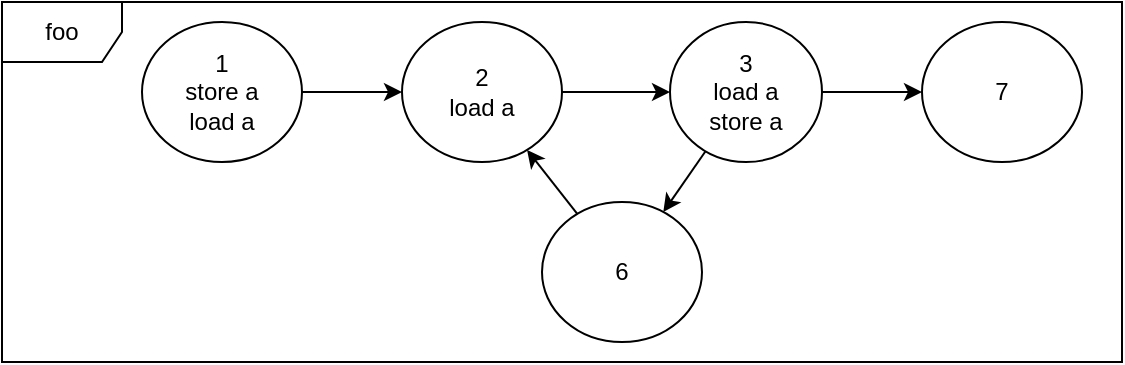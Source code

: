 <mxfile version="17.5.0" type="github">
  <diagram id="7HQYNC31aHsgBr6-6DPW" name="Page-1">
    <mxGraphModel dx="1422" dy="762" grid="1" gridSize="10" guides="1" tooltips="1" connect="1" arrows="1" fold="1" page="1" pageScale="1" pageWidth="827" pageHeight="1169" math="0" shadow="0">
      <root>
        <mxCell id="0" />
        <mxCell id="1" parent="0" />
        <mxCell id="v6Sz__jcGQsvWJIk5j0P-1" value="foo" style="shape=umlFrame;whiteSpace=wrap;html=1;" vertex="1" parent="1">
          <mxGeometry x="80" y="50" width="560" height="180" as="geometry" />
        </mxCell>
        <mxCell id="v6Sz__jcGQsvWJIk5j0P-2" value="1&lt;br&gt;store a&lt;br&gt;load a" style="ellipse;whiteSpace=wrap;html=1;" vertex="1" parent="1">
          <mxGeometry x="150" y="60" width="80" height="70" as="geometry" />
        </mxCell>
        <mxCell id="v6Sz__jcGQsvWJIk5j0P-3" value="6" style="ellipse;whiteSpace=wrap;html=1;" vertex="1" parent="1">
          <mxGeometry x="350" y="150" width="80" height="70" as="geometry" />
        </mxCell>
        <mxCell id="v6Sz__jcGQsvWJIk5j0P-4" value="2&lt;br&gt;load a" style="ellipse;whiteSpace=wrap;html=1;" vertex="1" parent="1">
          <mxGeometry x="280" y="60" width="80" height="70" as="geometry" />
        </mxCell>
        <mxCell id="v6Sz__jcGQsvWJIk5j0P-7" value="7" style="ellipse;whiteSpace=wrap;html=1;" vertex="1" parent="1">
          <mxGeometry x="540" y="60" width="80" height="70" as="geometry" />
        </mxCell>
        <mxCell id="v6Sz__jcGQsvWJIk5j0P-8" value="3&lt;br&gt;load a&lt;br&gt;store a" style="ellipse;whiteSpace=wrap;html=1;" vertex="1" parent="1">
          <mxGeometry x="414" y="60" width="76" height="70" as="geometry" />
        </mxCell>
        <mxCell id="v6Sz__jcGQsvWJIk5j0P-9" value="" style="endArrow=classic;html=1;rounded=0;" edge="1" parent="1" source="v6Sz__jcGQsvWJIk5j0P-2" target="v6Sz__jcGQsvWJIk5j0P-4">
          <mxGeometry width="50" height="50" relative="1" as="geometry">
            <mxPoint x="150" y="400" as="sourcePoint" />
            <mxPoint x="200" y="350" as="targetPoint" />
          </mxGeometry>
        </mxCell>
        <mxCell id="v6Sz__jcGQsvWJIk5j0P-10" value="" style="endArrow=classic;html=1;rounded=0;" edge="1" parent="1" source="v6Sz__jcGQsvWJIk5j0P-4" target="v6Sz__jcGQsvWJIk5j0P-8">
          <mxGeometry width="50" height="50" relative="1" as="geometry">
            <mxPoint x="160" y="410" as="sourcePoint" />
            <mxPoint x="520" as="targetPoint" />
          </mxGeometry>
        </mxCell>
        <mxCell id="v6Sz__jcGQsvWJIk5j0P-11" value="" style="endArrow=classic;html=1;rounded=0;" edge="1" parent="1" source="v6Sz__jcGQsvWJIk5j0P-3" target="v6Sz__jcGQsvWJIk5j0P-4">
          <mxGeometry width="50" height="50" relative="1" as="geometry">
            <mxPoint x="170" y="420" as="sourcePoint" />
            <mxPoint x="220" y="370" as="targetPoint" />
          </mxGeometry>
        </mxCell>
        <mxCell id="v6Sz__jcGQsvWJIk5j0P-16" value="" style="endArrow=classic;html=1;rounded=0;" edge="1" parent="1" source="v6Sz__jcGQsvWJIk5j0P-8" target="v6Sz__jcGQsvWJIk5j0P-3">
          <mxGeometry width="50" height="50" relative="1" as="geometry">
            <mxPoint x="490" y="185" as="sourcePoint" />
            <mxPoint x="270" y="420" as="targetPoint" />
          </mxGeometry>
        </mxCell>
        <mxCell id="v6Sz__jcGQsvWJIk5j0P-17" value="" style="endArrow=classic;html=1;rounded=0;" edge="1" parent="1" source="v6Sz__jcGQsvWJIk5j0P-8" target="v6Sz__jcGQsvWJIk5j0P-7">
          <mxGeometry width="50" height="50" relative="1" as="geometry">
            <mxPoint x="369.737" y="108.304" as="sourcePoint" />
            <mxPoint x="490" y="95" as="targetPoint" />
          </mxGeometry>
        </mxCell>
      </root>
    </mxGraphModel>
  </diagram>
</mxfile>
